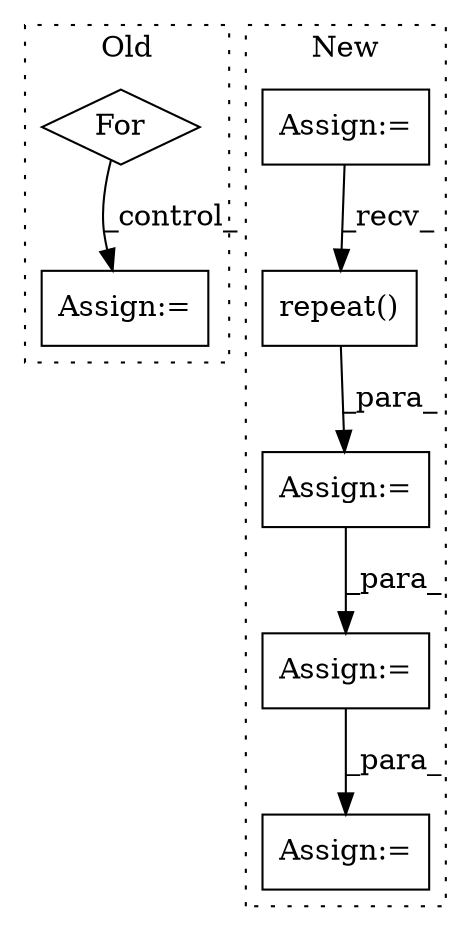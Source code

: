 digraph G {
subgraph cluster0 {
1 [label="For" a="107" s="41835,41865" l="4,15" shape="diamond"];
3 [label="Assign:=" a="68" s="41891" l="3" shape="box"];
label = "Old";
style="dotted";
}
subgraph cluster1 {
2 [label="repeat()" a="75" s="40886,40911" l="12,1" shape="box"];
4 [label="Assign:=" a="68" s="40926" l="3" shape="box"];
5 [label="Assign:=" a="68" s="40824" l="3" shape="box"];
6 [label="Assign:=" a="68" s="40883" l="3" shape="box"];
7 [label="Assign:=" a="68" s="41780" l="3" shape="box"];
label = "New";
style="dotted";
}
1 -> 3 [label="_control_"];
2 -> 6 [label="_para_"];
4 -> 7 [label="_para_"];
5 -> 2 [label="_recv_"];
6 -> 4 [label="_para_"];
}